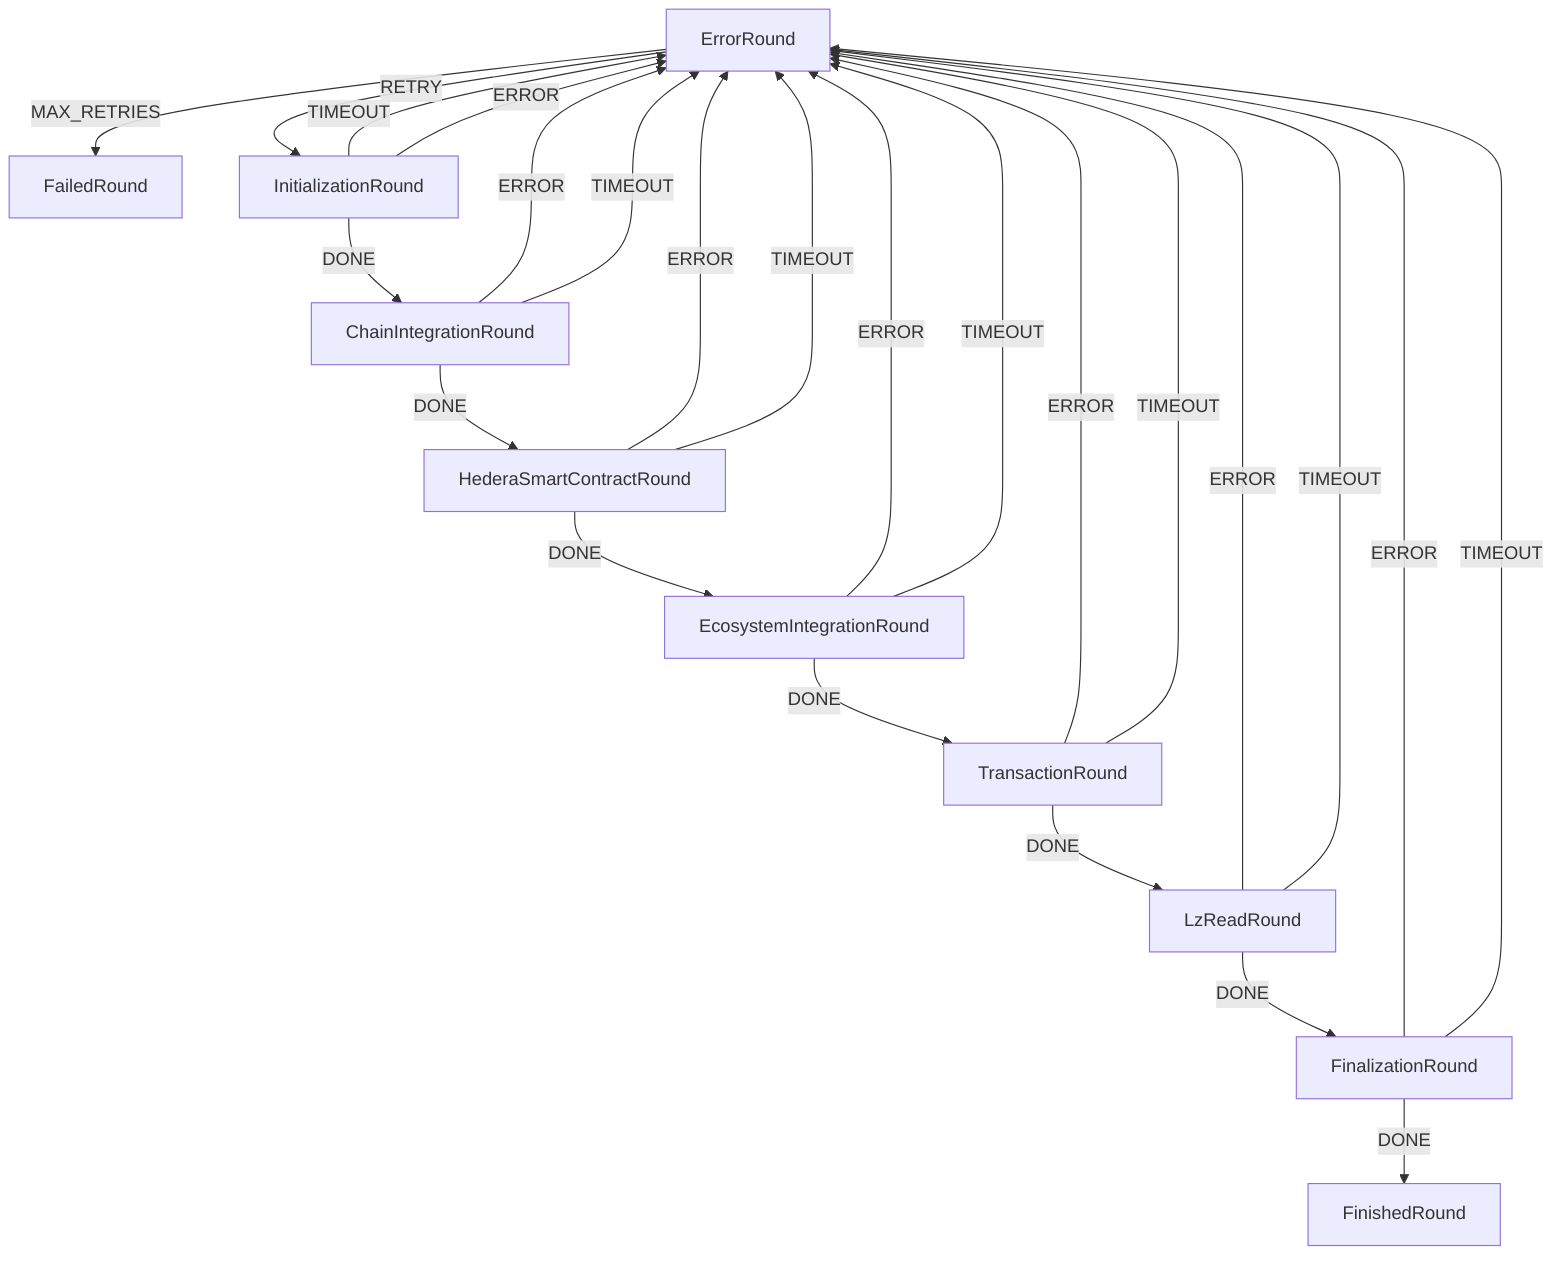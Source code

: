 graph TD
  ErrorRound
  EcosystemIntegrationRound
  FailedRound
  TransactionRound
  InitializationRound
  LzReadRound
  ErrorRound
  ChainIntegrationRound
  FinishedRound
  HederaSmartContractRound
  FinalizationRound
  InitializationRound -->|DONE| ChainIntegrationRound
  InitializationRound -->|TIMEOUT| ErrorRound
  InitializationRound -->|ERROR| ErrorRound
  ChainIntegrationRound -->|DONE| HederaSmartContractRound
  ChainIntegrationRound -->|ERROR| ErrorRound
  ChainIntegrationRound -->|TIMEOUT| ErrorRound
  HederaSmartContractRound -->|DONE| EcosystemIntegrationRound
  HederaSmartContractRound -->|ERROR| ErrorRound
  HederaSmartContractRound -->|TIMEOUT| ErrorRound
  EcosystemIntegrationRound -->|DONE| TransactionRound
  EcosystemIntegrationRound -->|ERROR| ErrorRound
  EcosystemIntegrationRound -->|TIMEOUT| ErrorRound
  TransactionRound -->|DONE| LzReadRound
  TransactionRound -->|ERROR| ErrorRound
  TransactionRound -->|TIMEOUT| ErrorRound
  LzReadRound -->|DONE| FinalizationRound
  LzReadRound -->|ERROR| ErrorRound
  LzReadRound -->|TIMEOUT| ErrorRound
  ErrorRound -->|RETRY| InitializationRound
  ErrorRound -->|MAX_RETRIES| FailedRound
  FinalizationRound -->|DONE| FinishedRound
  FinalizationRound -->|ERROR| ErrorRound
  FinalizationRound -->|TIMEOUT| ErrorRound